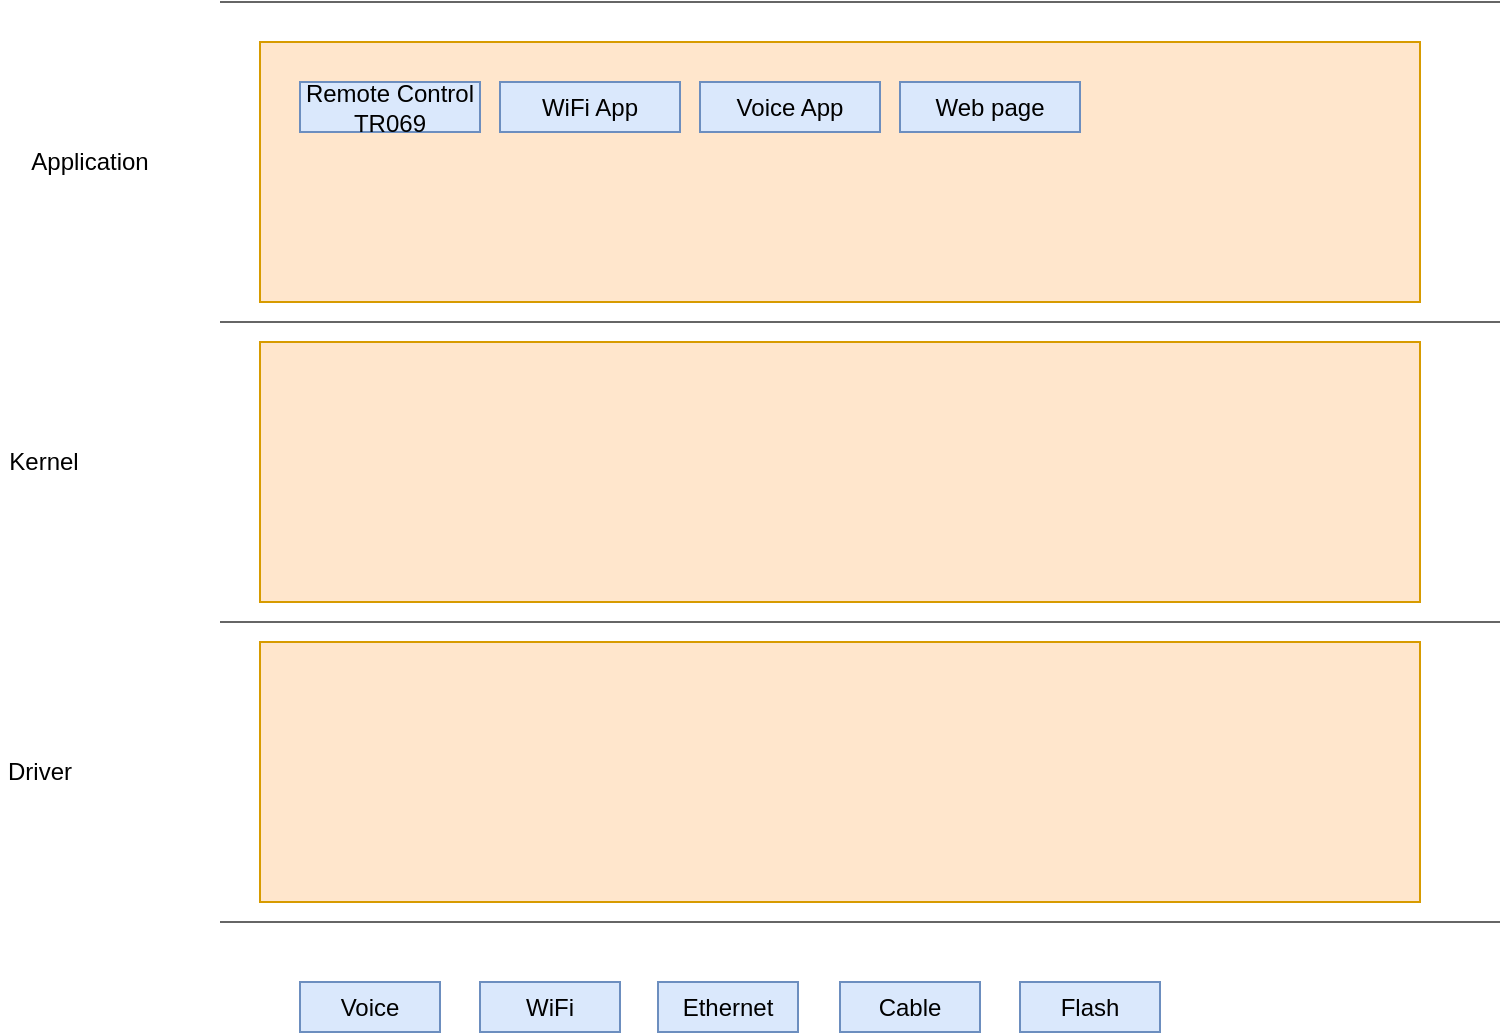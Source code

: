 <mxfile version="12.8.8" type="github">
  <diagram id="UQheDdFjQVmvpRW-mmIJ" name="第1頁">
    <mxGraphModel dx="1038" dy="1626" grid="1" gridSize="10" guides="1" tooltips="1" connect="1" arrows="1" fold="1" page="1" pageScale="1" pageWidth="827" pageHeight="1169" math="0" shadow="0">
      <root>
        <mxCell id="0" />
        <mxCell id="1" parent="0" />
        <mxCell id="VxZKb3EYhIGphUSGBAon-1" value="" style="rounded=0;whiteSpace=wrap;html=1;fillColor=#ffe6cc;strokeColor=#d79b00;" vertex="1" parent="1">
          <mxGeometry x="180" y="200" width="580" height="130" as="geometry" />
        </mxCell>
        <mxCell id="VxZKb3EYhIGphUSGBAon-2" value="Driver" style="text;html=1;strokeColor=none;fillColor=none;align=center;verticalAlign=middle;whiteSpace=wrap;rounded=0;" vertex="1" parent="1">
          <mxGeometry x="50" y="255" width="40" height="20" as="geometry" />
        </mxCell>
        <mxCell id="VxZKb3EYhIGphUSGBAon-3" value="" style="endArrow=none;html=1;fillColor=#f5f5f5;strokeColor=#666666;" edge="1" parent="1">
          <mxGeometry width="50" height="50" relative="1" as="geometry">
            <mxPoint x="160" y="190" as="sourcePoint" />
            <mxPoint x="800" y="190" as="targetPoint" />
          </mxGeometry>
        </mxCell>
        <mxCell id="VxZKb3EYhIGphUSGBAon-4" value="" style="rounded=0;whiteSpace=wrap;html=1;fillColor=#ffe6cc;strokeColor=#d79b00;" vertex="1" parent="1">
          <mxGeometry x="180" y="50" width="580" height="130" as="geometry" />
        </mxCell>
        <mxCell id="VxZKb3EYhIGphUSGBAon-6" value="" style="endArrow=none;html=1;fillColor=#f5f5f5;strokeColor=#666666;" edge="1" parent="1">
          <mxGeometry width="50" height="50" relative="1" as="geometry">
            <mxPoint x="160" y="40" as="sourcePoint" />
            <mxPoint x="800" y="40" as="targetPoint" />
          </mxGeometry>
        </mxCell>
        <mxCell id="VxZKb3EYhIGphUSGBAon-7" value="" style="rounded=0;whiteSpace=wrap;html=1;fillColor=#ffe6cc;strokeColor=#d79b00;" vertex="1" parent="1">
          <mxGeometry x="180" y="-100" width="580" height="130" as="geometry" />
        </mxCell>
        <mxCell id="VxZKb3EYhIGphUSGBAon-8" value="" style="endArrow=none;html=1;fillColor=#f5f5f5;strokeColor=#666666;" edge="1" parent="1">
          <mxGeometry width="50" height="50" relative="1" as="geometry">
            <mxPoint x="160" y="-120" as="sourcePoint" />
            <mxPoint x="800" y="-120" as="targetPoint" />
          </mxGeometry>
        </mxCell>
        <mxCell id="VxZKb3EYhIGphUSGBAon-9" value="Kernel" style="text;html=1;strokeColor=none;fillColor=none;align=center;verticalAlign=middle;whiteSpace=wrap;rounded=0;" vertex="1" parent="1">
          <mxGeometry x="52" y="100" width="40" height="20" as="geometry" />
        </mxCell>
        <mxCell id="VxZKb3EYhIGphUSGBAon-12" value="Application" style="text;html=1;strokeColor=none;fillColor=none;align=center;verticalAlign=middle;whiteSpace=wrap;rounded=0;" vertex="1" parent="1">
          <mxGeometry x="50" y="-50" width="90" height="20" as="geometry" />
        </mxCell>
        <mxCell id="VxZKb3EYhIGphUSGBAon-15" value="Voice" style="rounded=0;whiteSpace=wrap;html=1;fillColor=#dae8fc;strokeColor=#6c8ebf;" vertex="1" parent="1">
          <mxGeometry x="200" y="370" width="70" height="25" as="geometry" />
        </mxCell>
        <mxCell id="VxZKb3EYhIGphUSGBAon-16" value="WiFi" style="rounded=0;whiteSpace=wrap;html=1;fillColor=#dae8fc;strokeColor=#6c8ebf;" vertex="1" parent="1">
          <mxGeometry x="290" y="370" width="70" height="25" as="geometry" />
        </mxCell>
        <mxCell id="VxZKb3EYhIGphUSGBAon-17" value="Ethernet" style="rounded=0;whiteSpace=wrap;html=1;fillColor=#dae8fc;strokeColor=#6c8ebf;" vertex="1" parent="1">
          <mxGeometry x="379" y="370" width="70" height="25" as="geometry" />
        </mxCell>
        <mxCell id="VxZKb3EYhIGphUSGBAon-18" value="Cable" style="rounded=0;whiteSpace=wrap;html=1;fillColor=#dae8fc;strokeColor=#6c8ebf;" vertex="1" parent="1">
          <mxGeometry x="470" y="370" width="70" height="25" as="geometry" />
        </mxCell>
        <mxCell id="VxZKb3EYhIGphUSGBAon-20" value="" style="endArrow=none;html=1;fillColor=#f5f5f5;strokeColor=#666666;" edge="1" parent="1">
          <mxGeometry width="50" height="50" relative="1" as="geometry">
            <mxPoint x="160" y="340" as="sourcePoint" />
            <mxPoint x="800" y="340" as="targetPoint" />
          </mxGeometry>
        </mxCell>
        <mxCell id="VxZKb3EYhIGphUSGBAon-21" value="Flash" style="rounded=0;whiteSpace=wrap;html=1;fillColor=#dae8fc;strokeColor=#6c8ebf;" vertex="1" parent="1">
          <mxGeometry x="560" y="370" width="70" height="25" as="geometry" />
        </mxCell>
        <mxCell id="VxZKb3EYhIGphUSGBAon-22" value="Remote Control&lt;br&gt;TR069" style="rounded=0;whiteSpace=wrap;html=1;fillColor=#dae8fc;strokeColor=#6c8ebf;" vertex="1" parent="1">
          <mxGeometry x="200" y="-80" width="90" height="25" as="geometry" />
        </mxCell>
        <mxCell id="VxZKb3EYhIGphUSGBAon-23" value="WiFi App" style="rounded=0;whiteSpace=wrap;html=1;fillColor=#dae8fc;strokeColor=#6c8ebf;" vertex="1" parent="1">
          <mxGeometry x="300" y="-80" width="90" height="25" as="geometry" />
        </mxCell>
        <mxCell id="VxZKb3EYhIGphUSGBAon-24" value="Voice App" style="rounded=0;whiteSpace=wrap;html=1;fillColor=#dae8fc;strokeColor=#6c8ebf;" vertex="1" parent="1">
          <mxGeometry x="400" y="-80" width="90" height="25" as="geometry" />
        </mxCell>
        <mxCell id="VxZKb3EYhIGphUSGBAon-25" value="Web page" style="rounded=0;whiteSpace=wrap;html=1;fillColor=#dae8fc;strokeColor=#6c8ebf;" vertex="1" parent="1">
          <mxGeometry x="500" y="-80" width="90" height="25" as="geometry" />
        </mxCell>
      </root>
    </mxGraphModel>
  </diagram>
</mxfile>
